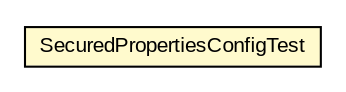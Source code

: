 #!/usr/local/bin/dot
#
# Class diagram 
# Generated by UMLGraph version R5_6-24-gf6e263 (http://www.umlgraph.org/)
#

digraph G {
	edge [fontname="arial",fontsize=10,labelfontname="arial",labelfontsize=10];
	node [fontname="arial",fontsize=10,shape=plaintext];
	nodesep=0.25;
	ranksep=0.5;
	// net.brabenetz.lib.securedproperties.SecuredPropertiesConfigTest
	c452 [label=<<table title="net.brabenetz.lib.securedproperties.SecuredPropertiesConfigTest" border="0" cellborder="1" cellspacing="0" cellpadding="2" port="p" bgcolor="lemonChiffon" href="./SecuredPropertiesConfigTest.html">
		<tr><td><table border="0" cellspacing="0" cellpadding="1">
<tr><td align="center" balign="center"> SecuredPropertiesConfigTest </td></tr>
		</table></td></tr>
		</table>>, URL="./SecuredPropertiesConfigTest.html", fontname="arial", fontcolor="black", fontsize=10.0];
}

